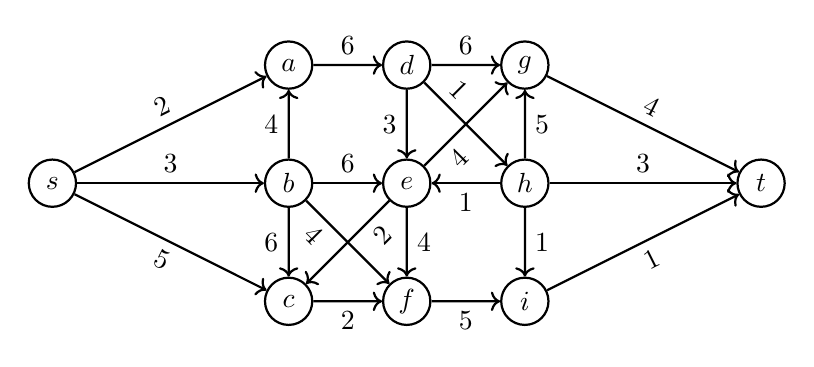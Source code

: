 \begin{tikzpicture}[style=thick,scale=1.5]
\tikzstyle{every node}=[]
\tikzstyle{vertex}=[draw, circle, fill=white, inner sep=0pt, minimum size=6mm]

\node[vertex] (S) at ( 0, 0) {$s$};
\node[vertex] (A) at ( 2, 1) {$a$};
\node[vertex] (B) at ( 2, 0) {$b$};
\node[vertex] (C) at ( 2,-1) {$c$};
\node[vertex] (D) at ( 3, 1) {$d$};
\node[vertex] (E) at ( 3, 0) {$e$};
\node[vertex] (F) at ( 3,-1) {$f$};
\node[vertex] (G) at ( 4, 1) {$g$};
\node[vertex] (H) at ( 4, 0) {$h$};
\node[vertex] (I) at ( 4,-1) {$i$};
\node[vertex] (T) at ( 6,-0) {$t$};

\draw[->] (S) -- (A) node[midway, above, sloped] {$2$};
\draw[->] (S) -- (B) node[midway, above] {$3$};
\draw[->] (S) -- (C) node[midway, below, sloped] {$5$};
\draw[->] (A) -- (D) node[midway, above] {$6$};
\draw[->] (B) -- (A) node[midway, left] {$4$};
\draw[->] (B) -- (C) node[midway, left] {$6$};
\draw[->] (B) -- (E) node[midway, above] {$6$};
\draw[->] (B) -- (F) node[midway, near start, below, sloped] {$4$};
\draw[->] (C) -- (F) node[midway, below] {$2$};
\draw[->] (D) -- (E) node[midway, left] {$3$};
\draw[->] (D) -- (G) node[midway, above] {$6$};
\draw[->] (D) -- (H) node[midway, near start, above, sloped] {$1$};
\draw[->] (E) -- (C) node[midway, near start, below, sloped] {$2$};
\draw[->] (E) -- (F) node[midway, right] {$4$};
\draw[->] (E) -- (G) node[midway, near start, below, sloped] {$4$};
\draw[->] (F) -- (I) node[midway, below] {$5$};
\draw[->] (G) -- (T) node[midway, above, sloped] {$4$};
\draw[->] (H) -- (E) node[midway, below] {$1$};
\draw[->] (H) -- (G) node[midway, right] {$5$};
\draw[->] (H) -- (I) node[midway, right] {$1$};
\draw[->] (H) -- (T) node[midway, above] {$3$};
\draw[->] (I) -- (T) node[midway, below, sloped] {$1$};
\end{tikzpicture}
